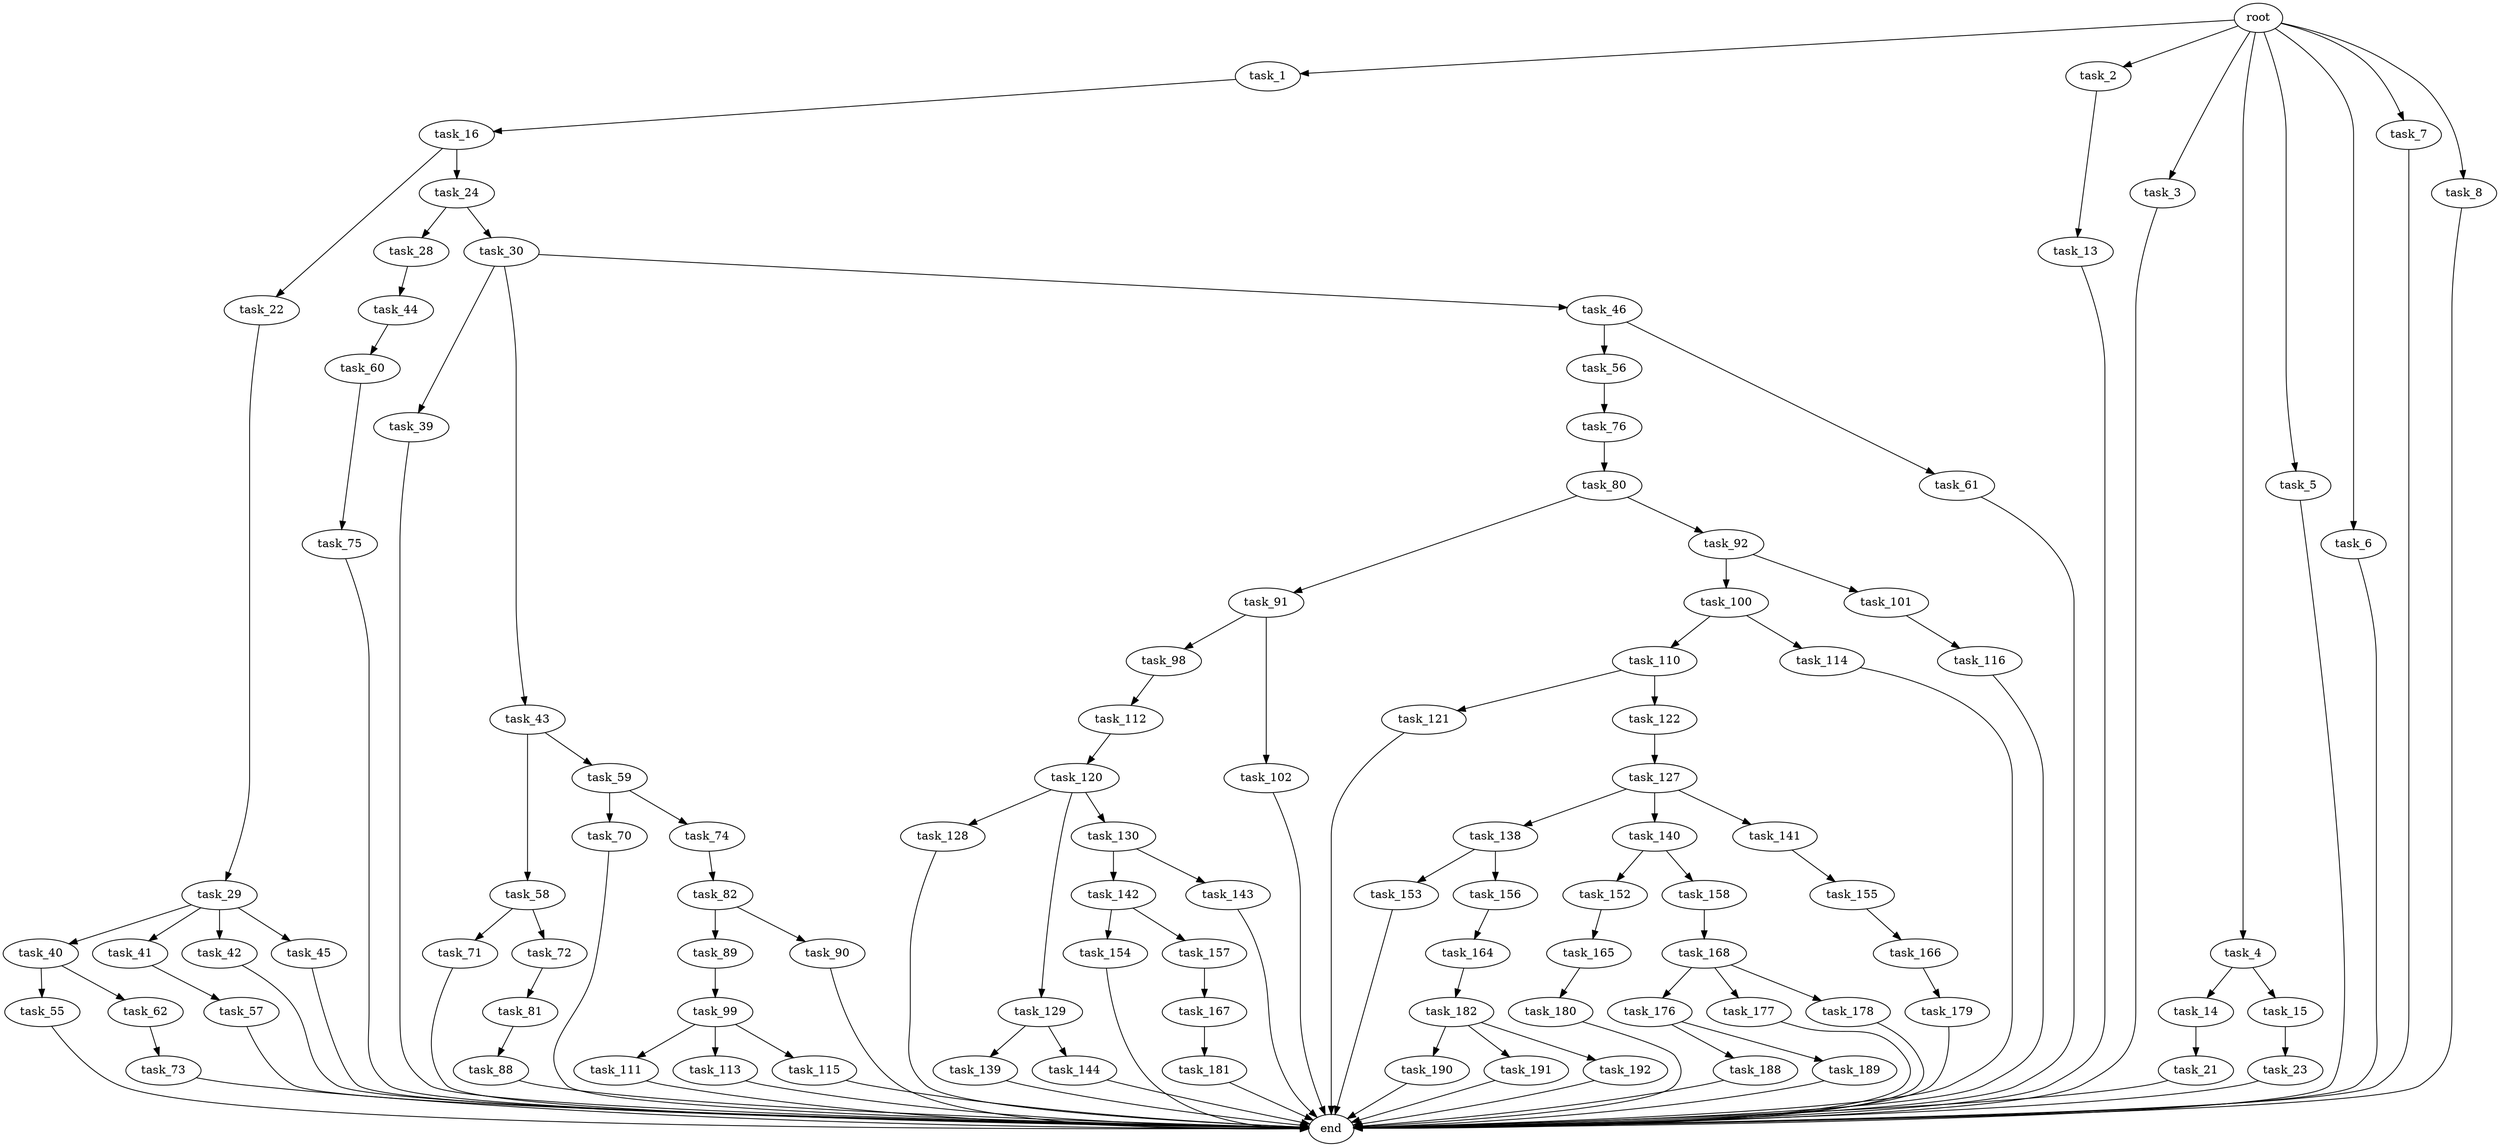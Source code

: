 digraph G {
  root [size="0.000000"];
  task_1 [size="782757789696.000000"];
  task_2 [size="368293445632.000000"];
  task_3 [size="6843240988.000000"];
  task_4 [size="549755813888.000000"];
  task_5 [size="549755813888.000000"];
  task_6 [size="368293445632.000000"];
  task_7 [size="7486811348.000000"];
  task_8 [size="6285169410.000000"];
  task_13 [size="106770064561.000000"];
  task_14 [size="29147596196.000000"];
  task_15 [size="8456705374.000000"];
  task_16 [size="46606901819.000000"];
  task_21 [size="782757789696.000000"];
  task_22 [size="68719476736.000000"];
  task_23 [size="231928233984.000000"];
  task_24 [size="68719476736.000000"];
  task_28 [size="73830806916.000000"];
  task_29 [size="195576913860.000000"];
  task_30 [size="209217145497.000000"];
  task_39 [size="97598433545.000000"];
  task_40 [size="1130267211275.000000"];
  task_41 [size="1225808788412.000000"];
  task_42 [size="27238079134.000000"];
  task_43 [size="28991029248.000000"];
  task_44 [size="228909319452.000000"];
  task_45 [size="231928233984.000000"];
  task_46 [size="3713744071.000000"];
  task_55 [size="416383271869.000000"];
  task_56 [size="1259817001604.000000"];
  task_57 [size="68719476736.000000"];
  task_58 [size="8589934592.000000"];
  task_59 [size="782757789696.000000"];
  task_60 [size="675518377067.000000"];
  task_61 [size="3190896003.000000"];
  task_62 [size="8307656954.000000"];
  task_70 [size="76817746348.000000"];
  task_71 [size="27251417685.000000"];
  task_72 [size="231928233984.000000"];
  task_73 [size="1585079780.000000"];
  task_74 [size="368293445632.000000"];
  task_75 [size="368293445632.000000"];
  task_76 [size="18687879942.000000"];
  task_80 [size="28991029248.000000"];
  task_81 [size="779704802.000000"];
  task_82 [size="134217728000.000000"];
  task_88 [size="451914969329.000000"];
  task_89 [size="68459315924.000000"];
  task_90 [size="92221050822.000000"];
  task_91 [size="8947476392.000000"];
  task_92 [size="28991029248.000000"];
  task_98 [size="17905787570.000000"];
  task_99 [size="618067970.000000"];
  task_100 [size="14549527290.000000"];
  task_101 [size="29427156110.000000"];
  task_102 [size="150914596434.000000"];
  task_110 [size="60913750468.000000"];
  task_111 [size="5908828480.000000"];
  task_112 [size="41571829938.000000"];
  task_113 [size="549755813888.000000"];
  task_114 [size="284877791779.000000"];
  task_115 [size="10535609814.000000"];
  task_116 [size="68619718154.000000"];
  task_120 [size="134217728000.000000"];
  task_121 [size="782757789696.000000"];
  task_122 [size="8589934592.000000"];
  task_127 [size="1073741824000.000000"];
  task_128 [size="310672208813.000000"];
  task_129 [size="523401314713.000000"];
  task_130 [size="315819296700.000000"];
  task_138 [size="3782215170.000000"];
  task_139 [size="996463488.000000"];
  task_140 [size="6054009675.000000"];
  task_141 [size="27411008389.000000"];
  task_142 [size="3445893250.000000"];
  task_143 [size="782757789696.000000"];
  task_144 [size="12143457447.000000"];
  task_152 [size="2973555538.000000"];
  task_153 [size="8265951019.000000"];
  task_154 [size="368293445632.000000"];
  task_155 [size="13800466748.000000"];
  task_156 [size="68719476736.000000"];
  task_157 [size="167364413735.000000"];
  task_158 [size="531721122930.000000"];
  task_164 [size="40417375351.000000"];
  task_165 [size="86458797424.000000"];
  task_166 [size="2003074168.000000"];
  task_167 [size="1300459224.000000"];
  task_168 [size="28991029248.000000"];
  task_176 [size="1394466036189.000000"];
  task_177 [size="2053558084.000000"];
  task_178 [size="1073741824000.000000"];
  task_179 [size="8589934592.000000"];
  task_180 [size="25745769281.000000"];
  task_181 [size="769502271081.000000"];
  task_182 [size="1073741824000.000000"];
  task_188 [size="46921590587.000000"];
  task_189 [size="2025556152.000000"];
  task_190 [size="574807406655.000000"];
  task_191 [size="549755813888.000000"];
  task_192 [size="22990738515.000000"];
  end [size="0.000000"];

  root -> task_1 [size="1.000000"];
  root -> task_2 [size="1.000000"];
  root -> task_3 [size="1.000000"];
  root -> task_4 [size="1.000000"];
  root -> task_5 [size="1.000000"];
  root -> task_6 [size="1.000000"];
  root -> task_7 [size="1.000000"];
  root -> task_8 [size="1.000000"];
  task_1 -> task_16 [size="679477248.000000"];
  task_2 -> task_13 [size="411041792.000000"];
  task_3 -> end [size="1.000000"];
  task_4 -> task_14 [size="536870912.000000"];
  task_4 -> task_15 [size="536870912.000000"];
  task_5 -> end [size="1.000000"];
  task_6 -> end [size="1.000000"];
  task_7 -> end [size="1.000000"];
  task_8 -> end [size="1.000000"];
  task_13 -> end [size="1.000000"];
  task_14 -> task_21 [size="679477248.000000"];
  task_15 -> task_23 [size="301989888.000000"];
  task_16 -> task_22 [size="33554432.000000"];
  task_16 -> task_24 [size="33554432.000000"];
  task_21 -> end [size="1.000000"];
  task_22 -> task_29 [size="134217728.000000"];
  task_23 -> end [size="1.000000"];
  task_24 -> task_28 [size="134217728.000000"];
  task_24 -> task_30 [size="134217728.000000"];
  task_28 -> task_44 [size="301989888.000000"];
  task_29 -> task_40 [size="679477248.000000"];
  task_29 -> task_41 [size="679477248.000000"];
  task_29 -> task_42 [size="679477248.000000"];
  task_29 -> task_45 [size="679477248.000000"];
  task_30 -> task_39 [size="411041792.000000"];
  task_30 -> task_43 [size="411041792.000000"];
  task_30 -> task_46 [size="411041792.000000"];
  task_39 -> end [size="1.000000"];
  task_40 -> task_55 [size="838860800.000000"];
  task_40 -> task_62 [size="838860800.000000"];
  task_41 -> task_57 [size="838860800.000000"];
  task_42 -> end [size="1.000000"];
  task_43 -> task_58 [size="75497472.000000"];
  task_43 -> task_59 [size="75497472.000000"];
  task_44 -> task_60 [size="209715200.000000"];
  task_45 -> end [size="1.000000"];
  task_46 -> task_56 [size="75497472.000000"];
  task_46 -> task_61 [size="75497472.000000"];
  task_55 -> end [size="1.000000"];
  task_56 -> task_76 [size="838860800.000000"];
  task_57 -> end [size="1.000000"];
  task_58 -> task_71 [size="33554432.000000"];
  task_58 -> task_72 [size="33554432.000000"];
  task_59 -> task_70 [size="679477248.000000"];
  task_59 -> task_74 [size="679477248.000000"];
  task_60 -> task_75 [size="679477248.000000"];
  task_61 -> end [size="1.000000"];
  task_62 -> task_73 [size="134217728.000000"];
  task_70 -> end [size="1.000000"];
  task_71 -> end [size="1.000000"];
  task_72 -> task_81 [size="301989888.000000"];
  task_73 -> end [size="1.000000"];
  task_74 -> task_82 [size="411041792.000000"];
  task_75 -> end [size="1.000000"];
  task_76 -> task_80 [size="411041792.000000"];
  task_80 -> task_91 [size="75497472.000000"];
  task_80 -> task_92 [size="75497472.000000"];
  task_81 -> task_88 [size="33554432.000000"];
  task_82 -> task_89 [size="209715200.000000"];
  task_82 -> task_90 [size="209715200.000000"];
  task_88 -> end [size="1.000000"];
  task_89 -> task_99 [size="75497472.000000"];
  task_90 -> end [size="1.000000"];
  task_91 -> task_98 [size="209715200.000000"];
  task_91 -> task_102 [size="209715200.000000"];
  task_92 -> task_100 [size="75497472.000000"];
  task_92 -> task_101 [size="75497472.000000"];
  task_98 -> task_112 [size="838860800.000000"];
  task_99 -> task_111 [size="33554432.000000"];
  task_99 -> task_113 [size="33554432.000000"];
  task_99 -> task_115 [size="33554432.000000"];
  task_100 -> task_110 [size="679477248.000000"];
  task_100 -> task_114 [size="679477248.000000"];
  task_101 -> task_116 [size="536870912.000000"];
  task_102 -> end [size="1.000000"];
  task_110 -> task_121 [size="134217728.000000"];
  task_110 -> task_122 [size="134217728.000000"];
  task_111 -> end [size="1.000000"];
  task_112 -> task_120 [size="838860800.000000"];
  task_113 -> end [size="1.000000"];
  task_114 -> end [size="1.000000"];
  task_115 -> end [size="1.000000"];
  task_116 -> end [size="1.000000"];
  task_120 -> task_128 [size="209715200.000000"];
  task_120 -> task_129 [size="209715200.000000"];
  task_120 -> task_130 [size="209715200.000000"];
  task_121 -> end [size="1.000000"];
  task_122 -> task_127 [size="33554432.000000"];
  task_127 -> task_138 [size="838860800.000000"];
  task_127 -> task_140 [size="838860800.000000"];
  task_127 -> task_141 [size="838860800.000000"];
  task_128 -> end [size="1.000000"];
  task_129 -> task_139 [size="411041792.000000"];
  task_129 -> task_144 [size="411041792.000000"];
  task_130 -> task_142 [size="301989888.000000"];
  task_130 -> task_143 [size="301989888.000000"];
  task_138 -> task_153 [size="134217728.000000"];
  task_138 -> task_156 [size="134217728.000000"];
  task_139 -> end [size="1.000000"];
  task_140 -> task_152 [size="536870912.000000"];
  task_140 -> task_158 [size="536870912.000000"];
  task_141 -> task_155 [size="679477248.000000"];
  task_142 -> task_154 [size="134217728.000000"];
  task_142 -> task_157 [size="134217728.000000"];
  task_143 -> end [size="1.000000"];
  task_144 -> end [size="1.000000"];
  task_152 -> task_165 [size="209715200.000000"];
  task_153 -> end [size="1.000000"];
  task_154 -> end [size="1.000000"];
  task_155 -> task_166 [size="411041792.000000"];
  task_156 -> task_164 [size="134217728.000000"];
  task_157 -> task_167 [size="301989888.000000"];
  task_158 -> task_168 [size="679477248.000000"];
  task_164 -> task_182 [size="75497472.000000"];
  task_165 -> task_180 [size="75497472.000000"];
  task_166 -> task_179 [size="75497472.000000"];
  task_167 -> task_181 [size="33554432.000000"];
  task_168 -> task_176 [size="75497472.000000"];
  task_168 -> task_177 [size="75497472.000000"];
  task_168 -> task_178 [size="75497472.000000"];
  task_176 -> task_188 [size="838860800.000000"];
  task_176 -> task_189 [size="838860800.000000"];
  task_177 -> end [size="1.000000"];
  task_178 -> end [size="1.000000"];
  task_179 -> end [size="1.000000"];
  task_180 -> end [size="1.000000"];
  task_181 -> end [size="1.000000"];
  task_182 -> task_190 [size="838860800.000000"];
  task_182 -> task_191 [size="838860800.000000"];
  task_182 -> task_192 [size="838860800.000000"];
  task_188 -> end [size="1.000000"];
  task_189 -> end [size="1.000000"];
  task_190 -> end [size="1.000000"];
  task_191 -> end [size="1.000000"];
  task_192 -> end [size="1.000000"];
}
